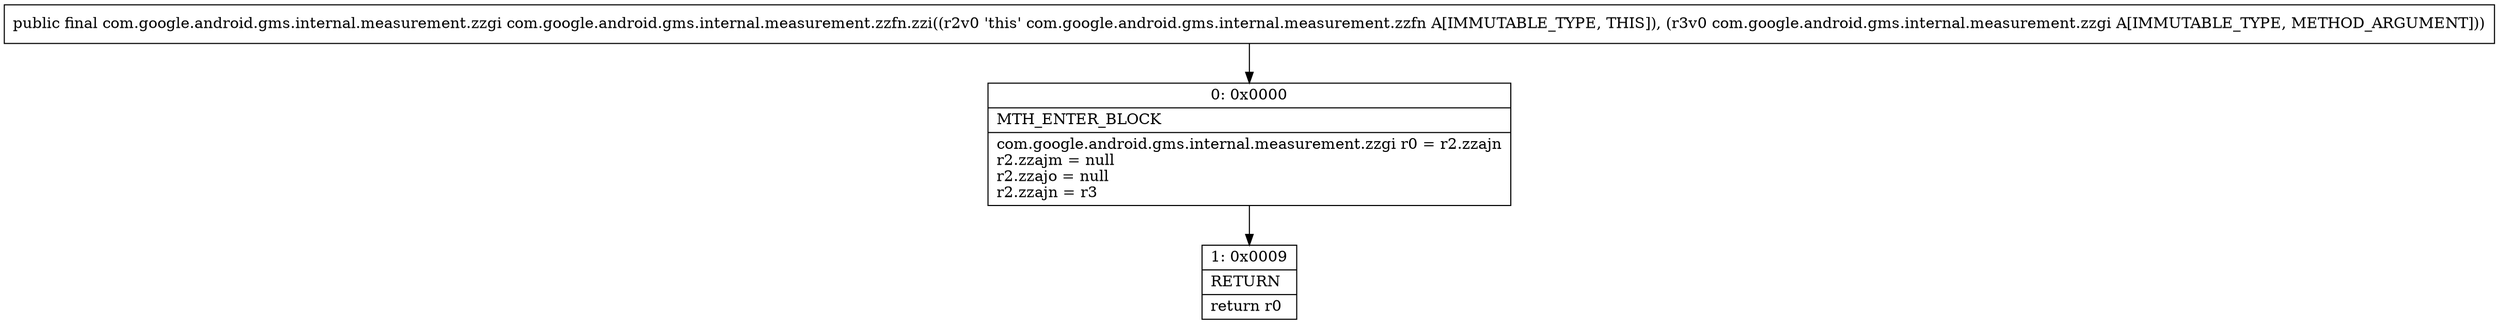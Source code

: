 digraph "CFG forcom.google.android.gms.internal.measurement.zzfn.zzi(Lcom\/google\/android\/gms\/internal\/measurement\/zzgi;)Lcom\/google\/android\/gms\/internal\/measurement\/zzgi;" {
Node_0 [shape=record,label="{0\:\ 0x0000|MTH_ENTER_BLOCK\l|com.google.android.gms.internal.measurement.zzgi r0 = r2.zzajn\lr2.zzajm = null\lr2.zzajo = null\lr2.zzajn = r3\l}"];
Node_1 [shape=record,label="{1\:\ 0x0009|RETURN\l|return r0\l}"];
MethodNode[shape=record,label="{public final com.google.android.gms.internal.measurement.zzgi com.google.android.gms.internal.measurement.zzfn.zzi((r2v0 'this' com.google.android.gms.internal.measurement.zzfn A[IMMUTABLE_TYPE, THIS]), (r3v0 com.google.android.gms.internal.measurement.zzgi A[IMMUTABLE_TYPE, METHOD_ARGUMENT])) }"];
MethodNode -> Node_0;
Node_0 -> Node_1;
}

